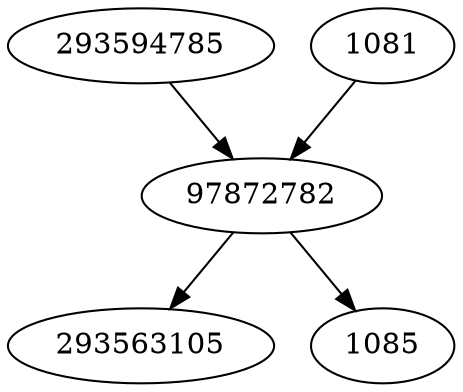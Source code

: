 strict digraph  {
293594785;
293563105;
97872782;
1081;
1085;
293594785 -> 97872782;
97872782 -> 293563105;
97872782 -> 1085;
1081 -> 97872782;
}
